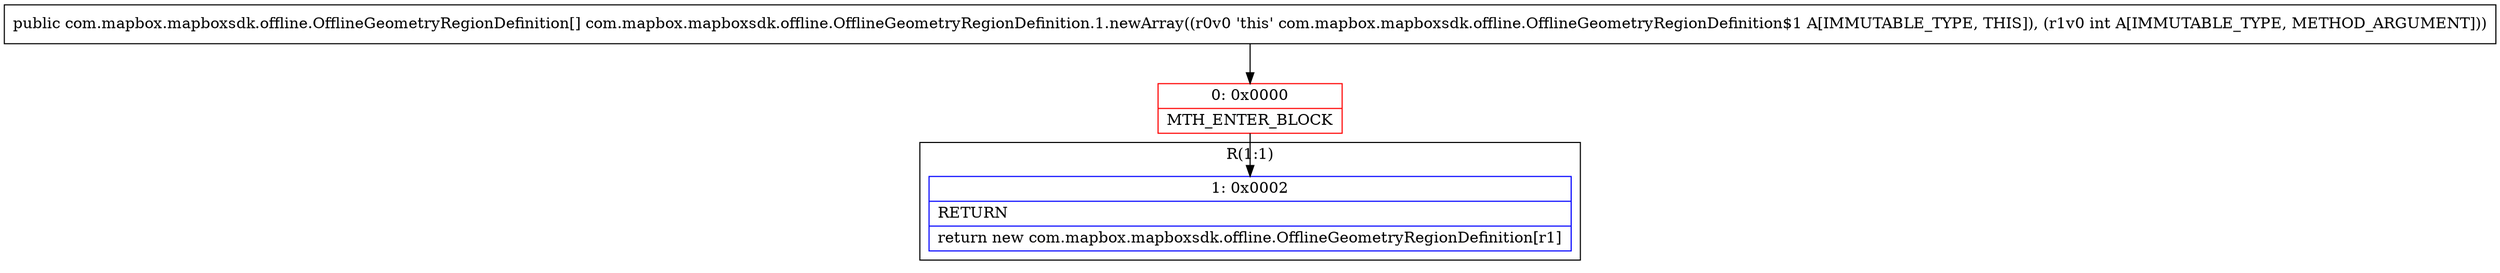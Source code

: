 digraph "CFG forcom.mapbox.mapboxsdk.offline.OfflineGeometryRegionDefinition.1.newArray(I)[Lcom\/mapbox\/mapboxsdk\/offline\/OfflineGeometryRegionDefinition;" {
subgraph cluster_Region_651785314 {
label = "R(1:1)";
node [shape=record,color=blue];
Node_1 [shape=record,label="{1\:\ 0x0002|RETURN\l|return new com.mapbox.mapboxsdk.offline.OfflineGeometryRegionDefinition[r1]\l}"];
}
Node_0 [shape=record,color=red,label="{0\:\ 0x0000|MTH_ENTER_BLOCK\l}"];
MethodNode[shape=record,label="{public com.mapbox.mapboxsdk.offline.OfflineGeometryRegionDefinition[] com.mapbox.mapboxsdk.offline.OfflineGeometryRegionDefinition.1.newArray((r0v0 'this' com.mapbox.mapboxsdk.offline.OfflineGeometryRegionDefinition$1 A[IMMUTABLE_TYPE, THIS]), (r1v0 int A[IMMUTABLE_TYPE, METHOD_ARGUMENT])) }"];
MethodNode -> Node_0;
Node_0 -> Node_1;
}

